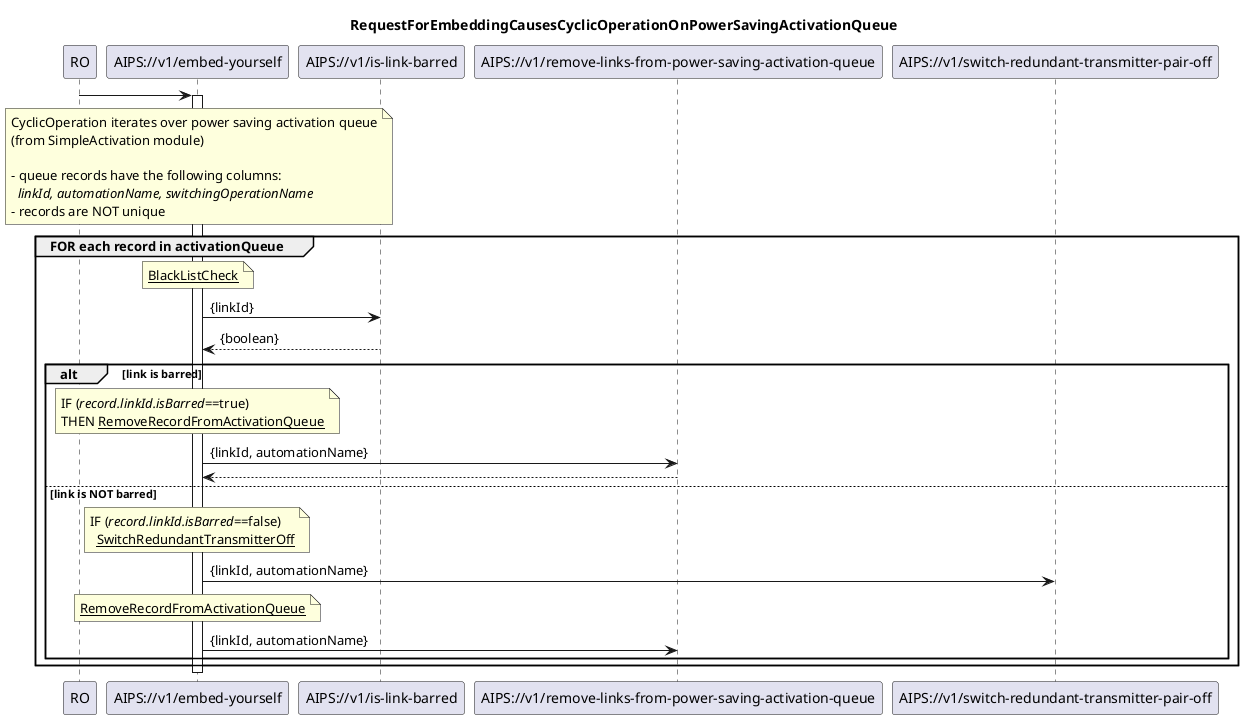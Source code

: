 @startuml 4xx_cyclicOperationOnPowerSavingActivationQueue
skinparam responseMessageBelowArrow true

title
RequestForEmbeddingCausesCyclicOperationOnPowerSavingActivationQueue
end title

participant "RO" as ro
participant "AIPS://v1/embed-yourself" as embedYourself
participant "AIPS://v1/is-link-barred" as isLinkBarred
participant "AIPS://v1/remove-links-from-power-saving-activation-queue" as removeFromQueue
participant "AIPS://v1/switch-redundant-transmitter-pair-off" as redundantTransmittersOff


ro -> embedYourself

'cyclic operation starts
note over embedYourself
  CyclicOperation iterates over power saving activation queue
  (from SimpleActivation module)

  - queue records have the following columns:
    <i>linkId, automationName, switchingOperationName</i>
  - records are NOT unique
end note

activate embedYourself

'iterate over queue
group FOR each record in activationQueue
  ' get the blackList status for the link
  note over embedYourself
      <u>BlackListCheck</u>
  end note
  embedYourself -> isLinkBarred: {linkId}
  isLinkBarred --> embedYourself: {boolean}

  'if link is on blackList remove entry from queue, automationName irrelevant here
  alt link is barred
    note over embedYourself
      IF (<i>record.linkId.isBarred</i>==true)
      THEN <u>RemoveRecordFromActivationQueue</u>
    end note
    embedYourself -> removeFromQueue: {linkId, automationName}
    removeFromQueue --> embedYourself
  
  else link is NOT barred
    'if link is not in blackList
    note over embedYourself
      IF (<i>record.linkId.isBarred</i>==false)
        <u>SwitchRedundantTransmitterOff</u>
    end note
    embedYourself -> redundantTransmittersOff: {linkId, automationName}

    'remove record from queue (no retries)
    note over embedYourself
      <u>RemoveRecordFromActivationQueue</u>
    end note
    embedYourself -> removeFromQueue: {linkId, automationName}

  end
end

deactivate embedYourself

@enduml
